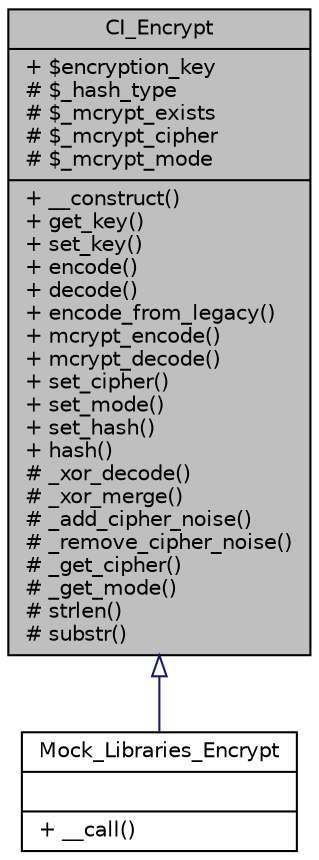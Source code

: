 digraph "CI_Encrypt"
{
 // LATEX_PDF_SIZE
  edge [fontname="Helvetica",fontsize="10",labelfontname="Helvetica",labelfontsize="10"];
  node [fontname="Helvetica",fontsize="10",shape=record];
  Node0 [label="{CI_Encrypt\n|+ $encryption_key\l# $_hash_type\l# $_mcrypt_exists\l# $_mcrypt_cipher\l# $_mcrypt_mode\l|+ __construct()\l+ get_key()\l+ set_key()\l+ encode()\l+ decode()\l+ encode_from_legacy()\l+ mcrypt_encode()\l+ mcrypt_decode()\l+ set_cipher()\l+ set_mode()\l+ set_hash()\l+ hash()\l# _xor_decode()\l# _xor_merge()\l# _add_cipher_noise()\l# _remove_cipher_noise()\l# _get_cipher()\l# _get_mode()\l# strlen()\l# substr()\l}",height=0.2,width=0.4,color="black", fillcolor="grey75", style="filled", fontcolor="black",tooltip=" "];
  Node0 -> Node1 [dir="back",color="midnightblue",fontsize="10",style="solid",arrowtail="onormal",fontname="Helvetica"];
  Node1 [label="{Mock_Libraries_Encrypt\n||+ __call()\l}",height=0.2,width=0.4,color="black", fillcolor="white", style="filled",URL="$class_mock___libraries___encrypt.html",tooltip=" "];
}
